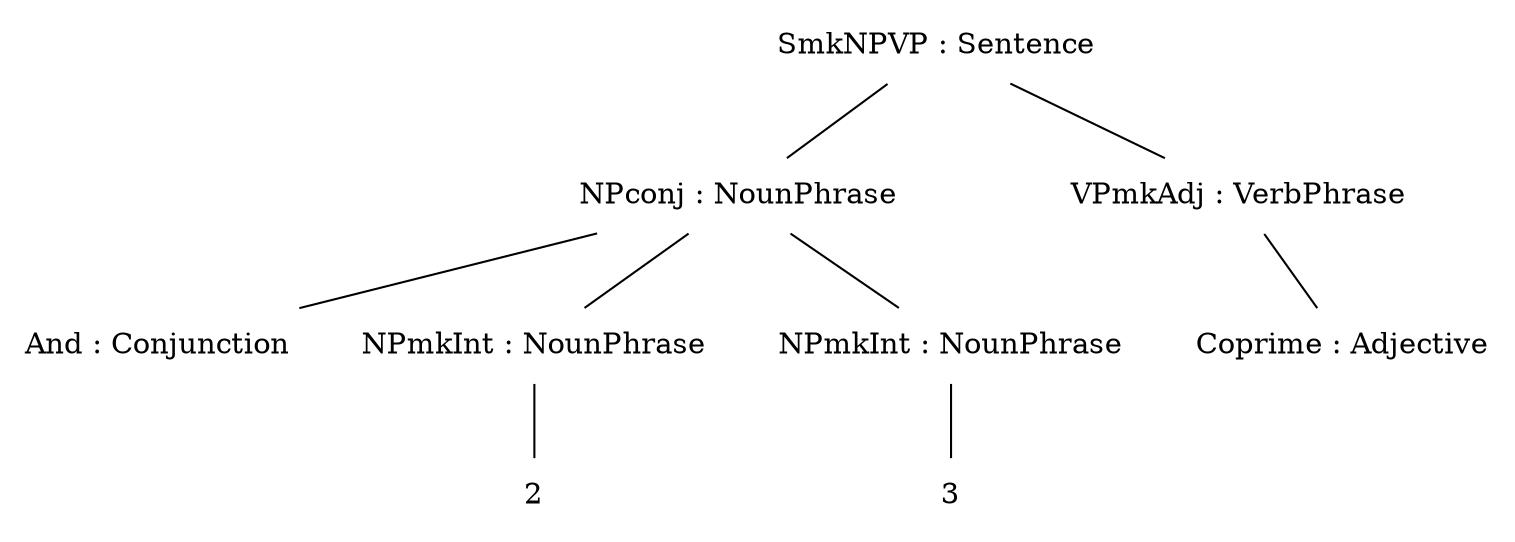 graph {
n0[label = "SmkNPVP : Sentence", style = "solid", shape = "plaintext"] ;
n0_0[label = "NPconj : NounPhrase", style = "solid", shape = "plaintext"] ;
n0 -- n0_0 [style = "solid"];
n0_0_0[label = "And : Conjunction", style = "solid", shape = "plaintext"] ;
n0_0 -- n0_0_0 [style = "solid"];
n1_0_0[label = "NPmkInt : NounPhrase", style = "solid", shape = "plaintext"] ;
n0_0 -- n1_0_0 [style = "solid"];
n0_1_0_0[label = "2", style = "solid", shape = "plaintext"] ;
n1_0_0 -- n0_1_0_0 [style = "solid"];
n2_0_0[label = "NPmkInt : NounPhrase", style = "solid", shape = "plaintext"] ;
n0_0 -- n2_0_0 [style = "solid"];
n0_2_0_0[label = "3", style = "solid", shape = "plaintext"] ;
n2_0_0 -- n0_2_0_0 [style = "solid"];
n1_0[label = "VPmkAdj : VerbPhrase", style = "solid", shape = "plaintext"] ;
n0 -- n1_0 [style = "solid"];
n0_1_0[label = "Coprime : Adjective", style = "solid", shape = "plaintext"] ;
n1_0 -- n0_1_0 [style = "solid"];
}